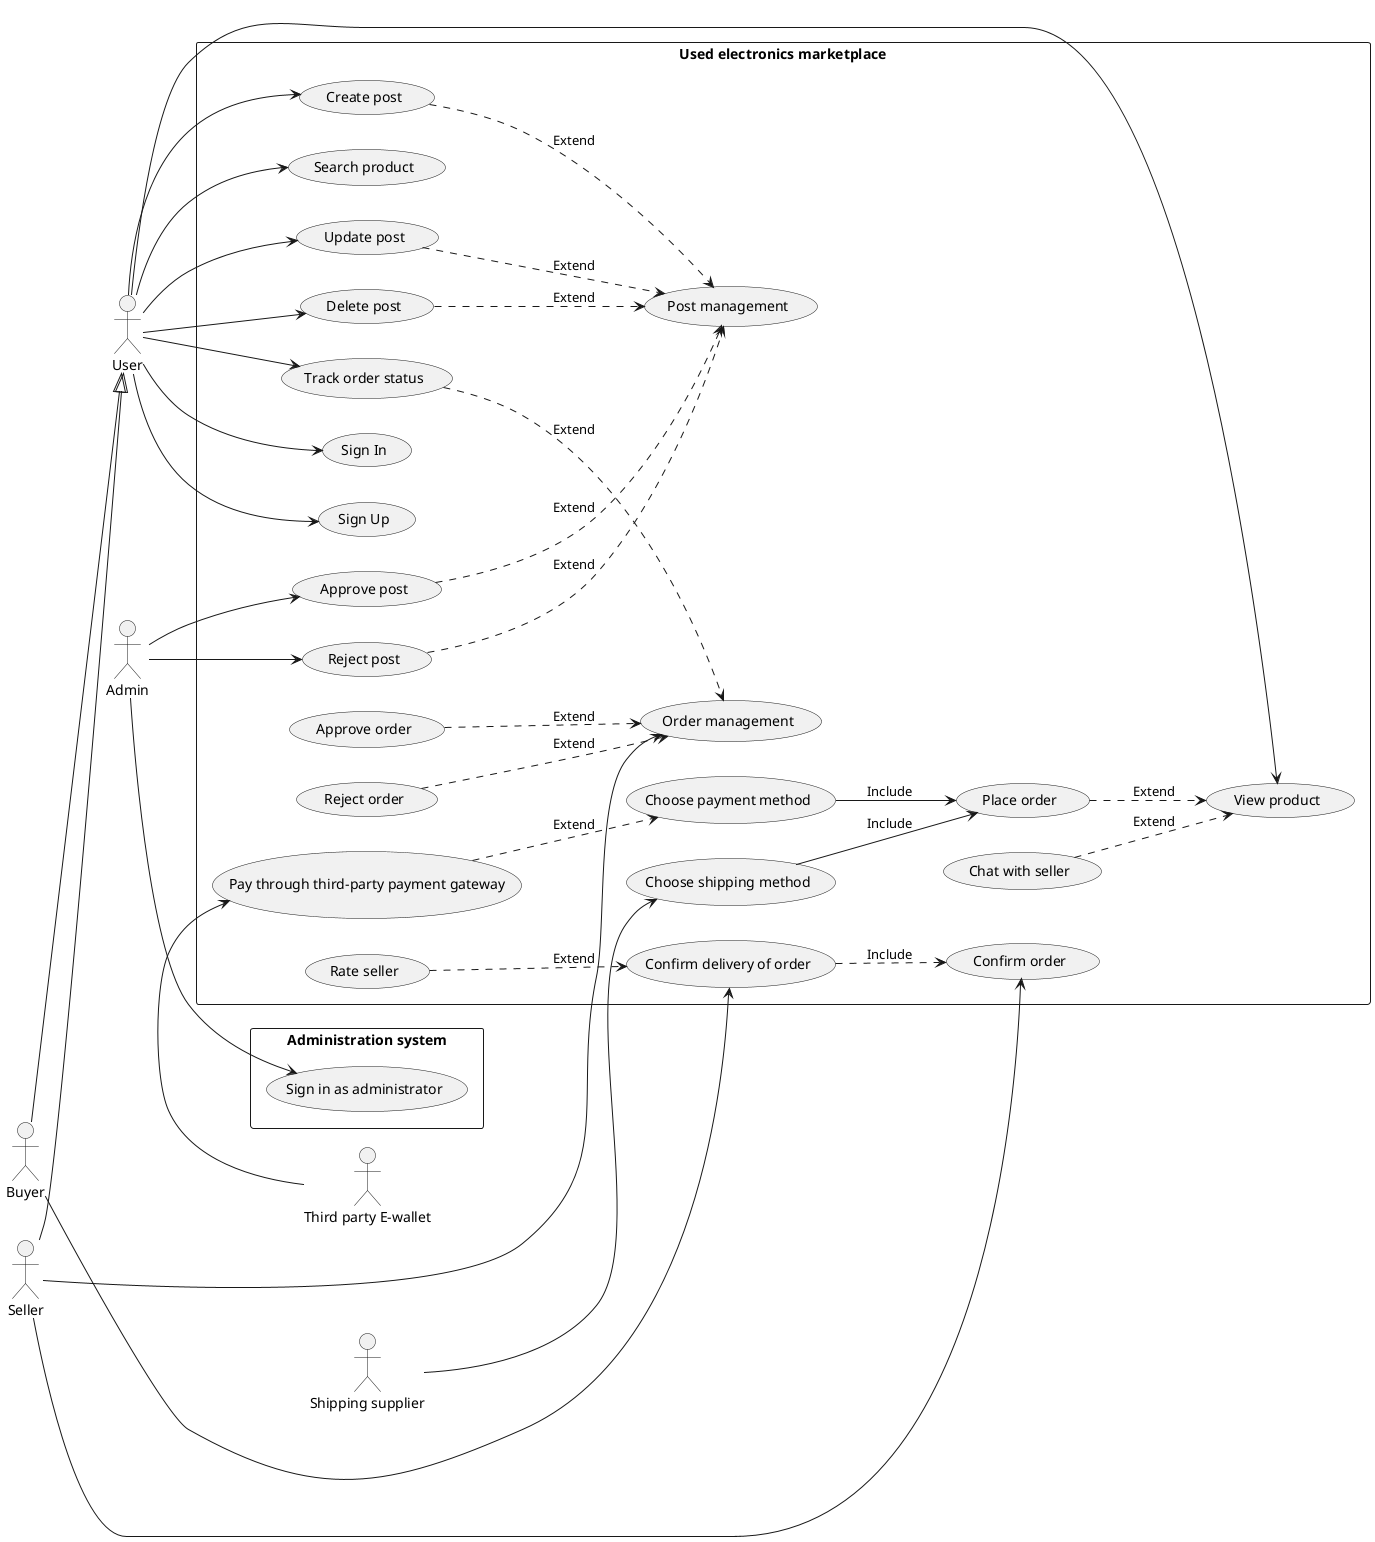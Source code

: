 @startuml
left to right direction
skinparam packageStyle rectangle
actor User
actor Admin
actor Buyer
actor Seller
actor "Shipping supplier"
actor "Third party E-wallet"
rectangle "Used electronics marketplace" {
    User --> (Sign In)
    User --> (Sign Up)
    User --> (View product)
    User --> (Search product)
    (Create post) ..> (Post management): Extend
    (Update post) ..> (Post management): Extend
    (Delete post) ..> (Post management): Extend
    (Approve post) ..> (Post management): Extend
    (Reject post) ..> (Post management): Extend
    (Chat with seller) ..> (View product): Extend
    (Place order) ..> (View product): Extend
    (Choose payment method) --> (Place order): Include
    (Choose shipping method) --> (Place order): Include
    "Shipping supplier" --> (Choose shipping method)
    (Pay through third-party payment gateway) ..> (Choose payment method): Extend
    "Third party E-wallet" -> (Pay through third-party payment gateway)
    User --> (Create post)
    User --> (Update post)
    User --> (Delete post)
    Admin --> (Approve post)
    Admin --> (Reject post)
    (Approve order) ..> (Order management): Extend
    (Reject order) ..> (Order management): Extend
    (Track order status) ..> (Order management): Extend
    Seller --> (Order management)
    User --> (Track order status)
    Buyer --> (Confirm delivery of order)
    (Rate seller) ..> (Confirm delivery of order): Extend
    Seller --> (Confirm order)
    (Confirm delivery of order) ..> (Confirm order): Include
}
rectangle "Administration system"{
    Admin --> (Sign in as administrator)
}

Buyer --|> User
Seller --|> User

@enduml
